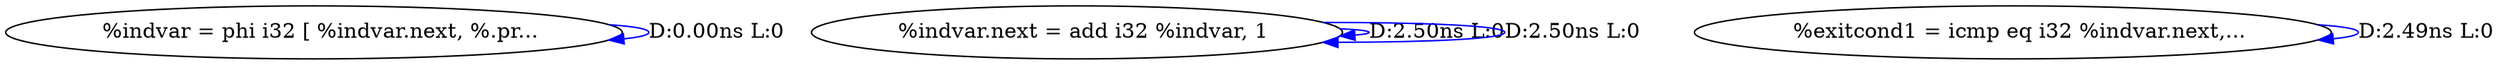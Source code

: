 digraph {
Node0x2c4b3a0[label="  %indvar = phi i32 [ %indvar.next, %.pr..."];
Node0x2c4b3a0 -> Node0x2c4b3a0[label="D:0.00ns L:0",color=blue];
Node0x2c4b480[label="  %indvar.next = add i32 %indvar, 1"];
Node0x2c4b480 -> Node0x2c4b480[label="D:2.50ns L:0",color=blue];
Node0x2c4b480 -> Node0x2c4b480[label="D:2.50ns L:0",color=blue];
Node0x2c4b560[label="  %exitcond1 = icmp eq i32 %indvar.next,..."];
Node0x2c4b560 -> Node0x2c4b560[label="D:2.49ns L:0",color=blue];
}
